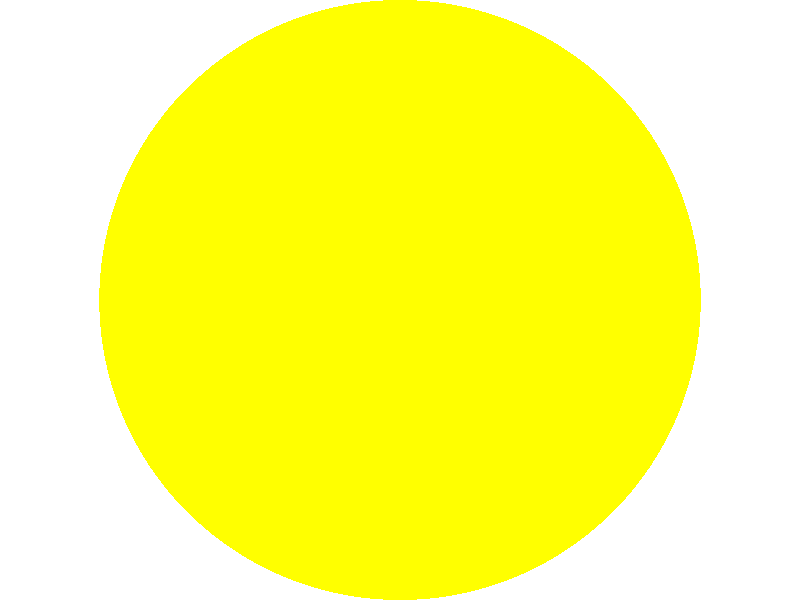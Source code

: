 // POV-Ray 3.6 Scene File "a_geo_sph1.pov"
// Author: Friedrich A. Lohmueller, 2005
// email: Friedrich.Lohmueller_at_t-online.de 
// homepage: http://wwww.f-lohmueller.de
//
//------------------------------------------------------------------------
global_settings {  assumed_gamma 1.0 }
//------------------------------------------------------------------------
#include "colors.inc"
#include "textures.inc"
#include "glass.inc"
#include "metals.inc"
#include "golds.inc"
#include "stones.inc"
#include "woods.inc"
#include "shapes.inc"
#include "shapes2.inc"
#include "functions.inc"
#include "math.inc"          
#include "transforms.inc"
//------------------------------------------------------------------------

camera{
  orthographic
  location <.5,2,.5>
  look_at <.5,0,.5>
}


light_source{<3000,3000,-1000> color White}
light_source{<-3000,3000,+1000> color White}


sky_sphere{ pigment{ gradient <0,1,0>
                     color_map{ [0   color rgb<1,1,1>         ]//White
                                [0.4 color rgb<1,1,1>]//~Navy
                                [0.6 color rgb<1,1,1>]//<0.14,0.14,0.56>]//~Navy
                                [1.0 color rgb<1,1,1>         ]//White
                              }
                     scale 2 }
           } // end of sky_sphere 

plane { <0,1,0>, 0    // plane with layered textures
        texture { pigment{color rgbt<1,1,1,0.7>*1.1}
                  finish {ambient 0.45 diffuse 0.85}}
        rotate<0,0,0>
        no_shadow
      }
#default{ finish {ambient 0.15 diffuse 0.85} } // 

#declare Rx  = 2.00;
#declare Ry  = .500;
#declare Rz  = 2.00;
 
 
 
//sphere{ o, 1 scale<Rx,Ry,Rz> translate M2  pigment{ color Green transmit 0.6 } finish {phong 1}}
sphere{ o, .5 scale<Rx,Ry,Rz> translate <.5,0,.5>  pigment{ color Yellow transmit 0.3 } finish {phong .9 phong_size 160 }hollow on} 

